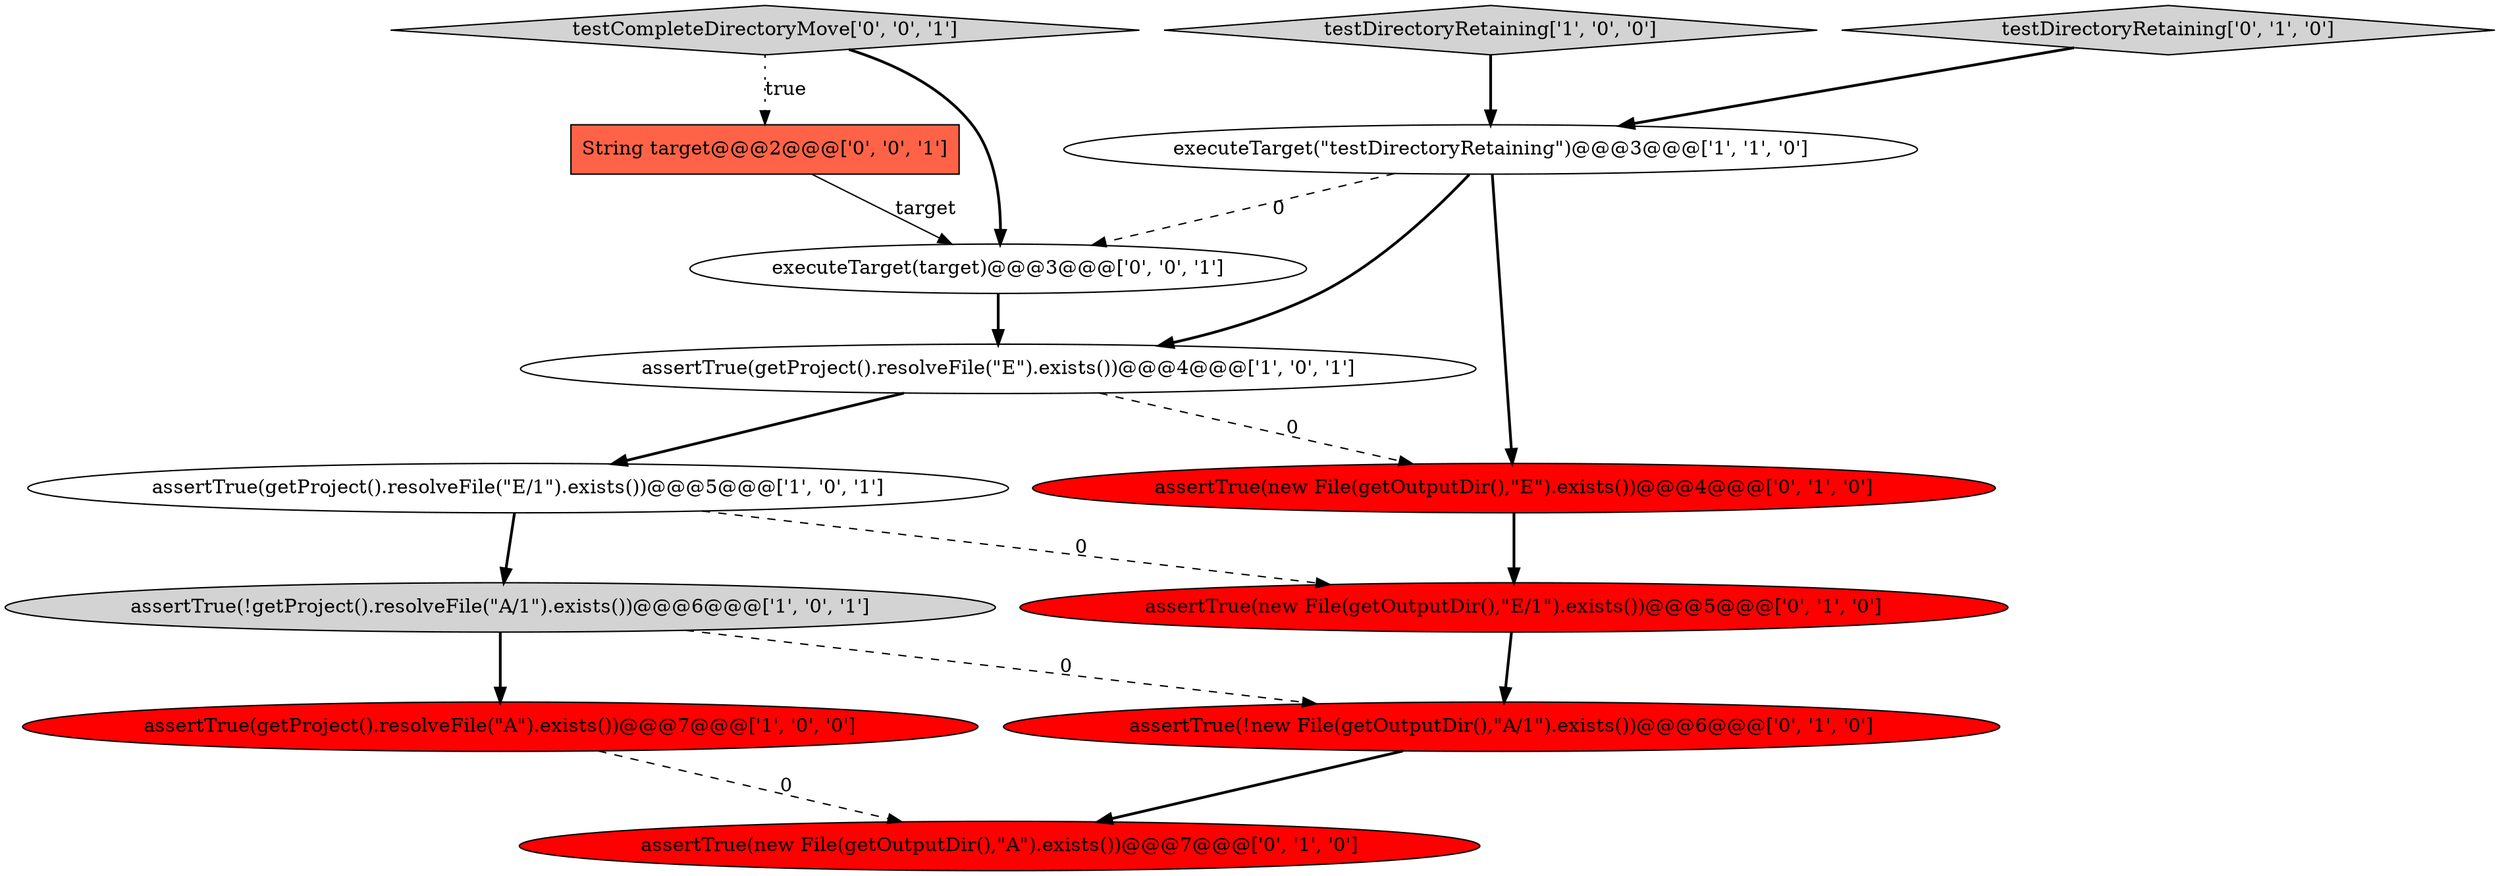 digraph {
11 [style = filled, label = "String target@@@2@@@['0', '0', '1']", fillcolor = tomato, shape = box image = "AAA0AAABBB3BBB"];
7 [style = filled, label = "assertTrue(new File(getOutputDir(),\"E\").exists())@@@4@@@['0', '1', '0']", fillcolor = red, shape = ellipse image = "AAA1AAABBB2BBB"];
4 [style = filled, label = "executeTarget(\"testDirectoryRetaining\")@@@3@@@['1', '1', '0']", fillcolor = white, shape = ellipse image = "AAA0AAABBB1BBB"];
9 [style = filled, label = "assertTrue(new File(getOutputDir(),\"E/1\").exists())@@@5@@@['0', '1', '0']", fillcolor = red, shape = ellipse image = "AAA1AAABBB2BBB"];
1 [style = filled, label = "testDirectoryRetaining['1', '0', '0']", fillcolor = lightgray, shape = diamond image = "AAA0AAABBB1BBB"];
5 [style = filled, label = "assertTrue(getProject().resolveFile(\"A\").exists())@@@7@@@['1', '0', '0']", fillcolor = red, shape = ellipse image = "AAA1AAABBB1BBB"];
8 [style = filled, label = "testDirectoryRetaining['0', '1', '0']", fillcolor = lightgray, shape = diamond image = "AAA0AAABBB2BBB"];
10 [style = filled, label = "assertTrue(!new File(getOutputDir(),\"A/1\").exists())@@@6@@@['0', '1', '0']", fillcolor = red, shape = ellipse image = "AAA1AAABBB2BBB"];
12 [style = filled, label = "executeTarget(target)@@@3@@@['0', '0', '1']", fillcolor = white, shape = ellipse image = "AAA0AAABBB3BBB"];
6 [style = filled, label = "assertTrue(new File(getOutputDir(),\"A\").exists())@@@7@@@['0', '1', '0']", fillcolor = red, shape = ellipse image = "AAA1AAABBB2BBB"];
13 [style = filled, label = "testCompleteDirectoryMove['0', '0', '1']", fillcolor = lightgray, shape = diamond image = "AAA0AAABBB3BBB"];
2 [style = filled, label = "assertTrue(getProject().resolveFile(\"E/1\").exists())@@@5@@@['1', '0', '1']", fillcolor = white, shape = ellipse image = "AAA0AAABBB1BBB"];
3 [style = filled, label = "assertTrue(getProject().resolveFile(\"E\").exists())@@@4@@@['1', '0', '1']", fillcolor = white, shape = ellipse image = "AAA0AAABBB1BBB"];
0 [style = filled, label = "assertTrue(!getProject().resolveFile(\"A/1\").exists())@@@6@@@['1', '0', '1']", fillcolor = lightgray, shape = ellipse image = "AAA0AAABBB1BBB"];
7->9 [style = bold, label=""];
13->11 [style = dotted, label="true"];
4->3 [style = bold, label=""];
11->12 [style = solid, label="target"];
1->4 [style = bold, label=""];
2->0 [style = bold, label=""];
12->3 [style = bold, label=""];
13->12 [style = bold, label=""];
8->4 [style = bold, label=""];
9->10 [style = bold, label=""];
3->2 [style = bold, label=""];
0->10 [style = dashed, label="0"];
5->6 [style = dashed, label="0"];
2->9 [style = dashed, label="0"];
3->7 [style = dashed, label="0"];
10->6 [style = bold, label=""];
4->7 [style = bold, label=""];
4->12 [style = dashed, label="0"];
0->5 [style = bold, label=""];
}
